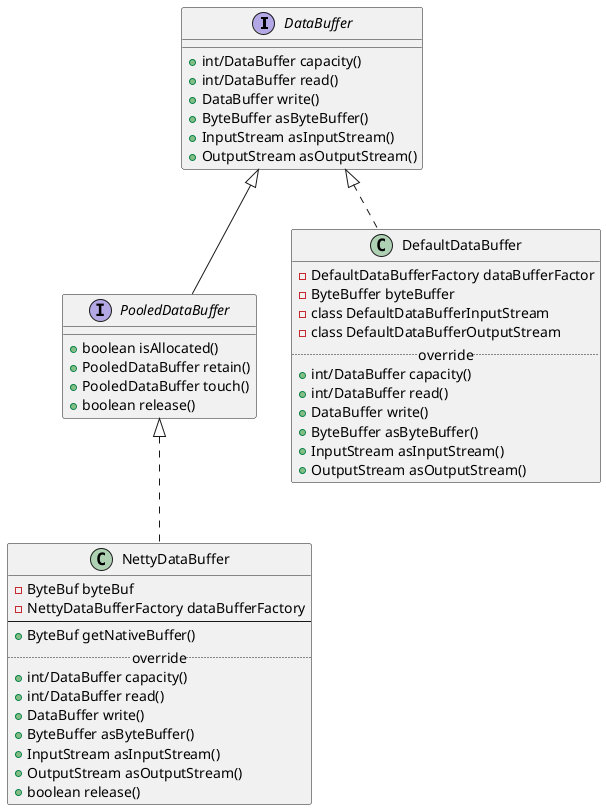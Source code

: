 @startuml
'https://plantuml.com/class-diagram


interface DataBuffer {
    + int/DataBuffer capacity()
    + int/DataBuffer read()
    + DataBuffer write()
    + ByteBuffer asByteBuffer()
    + InputStream asInputStream()
    + OutputStream asOutputStream()
}

interface PooledDataBuffer extends DataBuffer {
    + boolean isAllocated()
    + PooledDataBuffer retain()
    + PooledDataBuffer touch()
    + boolean release()
}

class DefaultDataBuffer implements DataBuffer {
    - DefaultDataBufferFactory dataBufferFactor
    - ByteBuffer byteBuffer
    - class DefaultDataBufferInputStream
    - class DefaultDataBufferOutputStream
    .. override ..
    + int/DataBuffer capacity()
    + int/DataBuffer read()
    + DataBuffer write()
    + ByteBuffer asByteBuffer()
    + InputStream asInputStream()
    + OutputStream asOutputStream()
}

class NettyDataBuffer implements PooledDataBuffer {
    - ByteBuf byteBuf
    - NettyDataBufferFactory dataBufferFactory
    --
    + ByteBuf getNativeBuffer()
    .. override ..
    + int/DataBuffer capacity()
    + int/DataBuffer read()
    + DataBuffer write()
    + ByteBuffer asByteBuffer()
    + InputStream asInputStream()
    + OutputStream asOutputStream()
    + boolean release()
}

@enduml